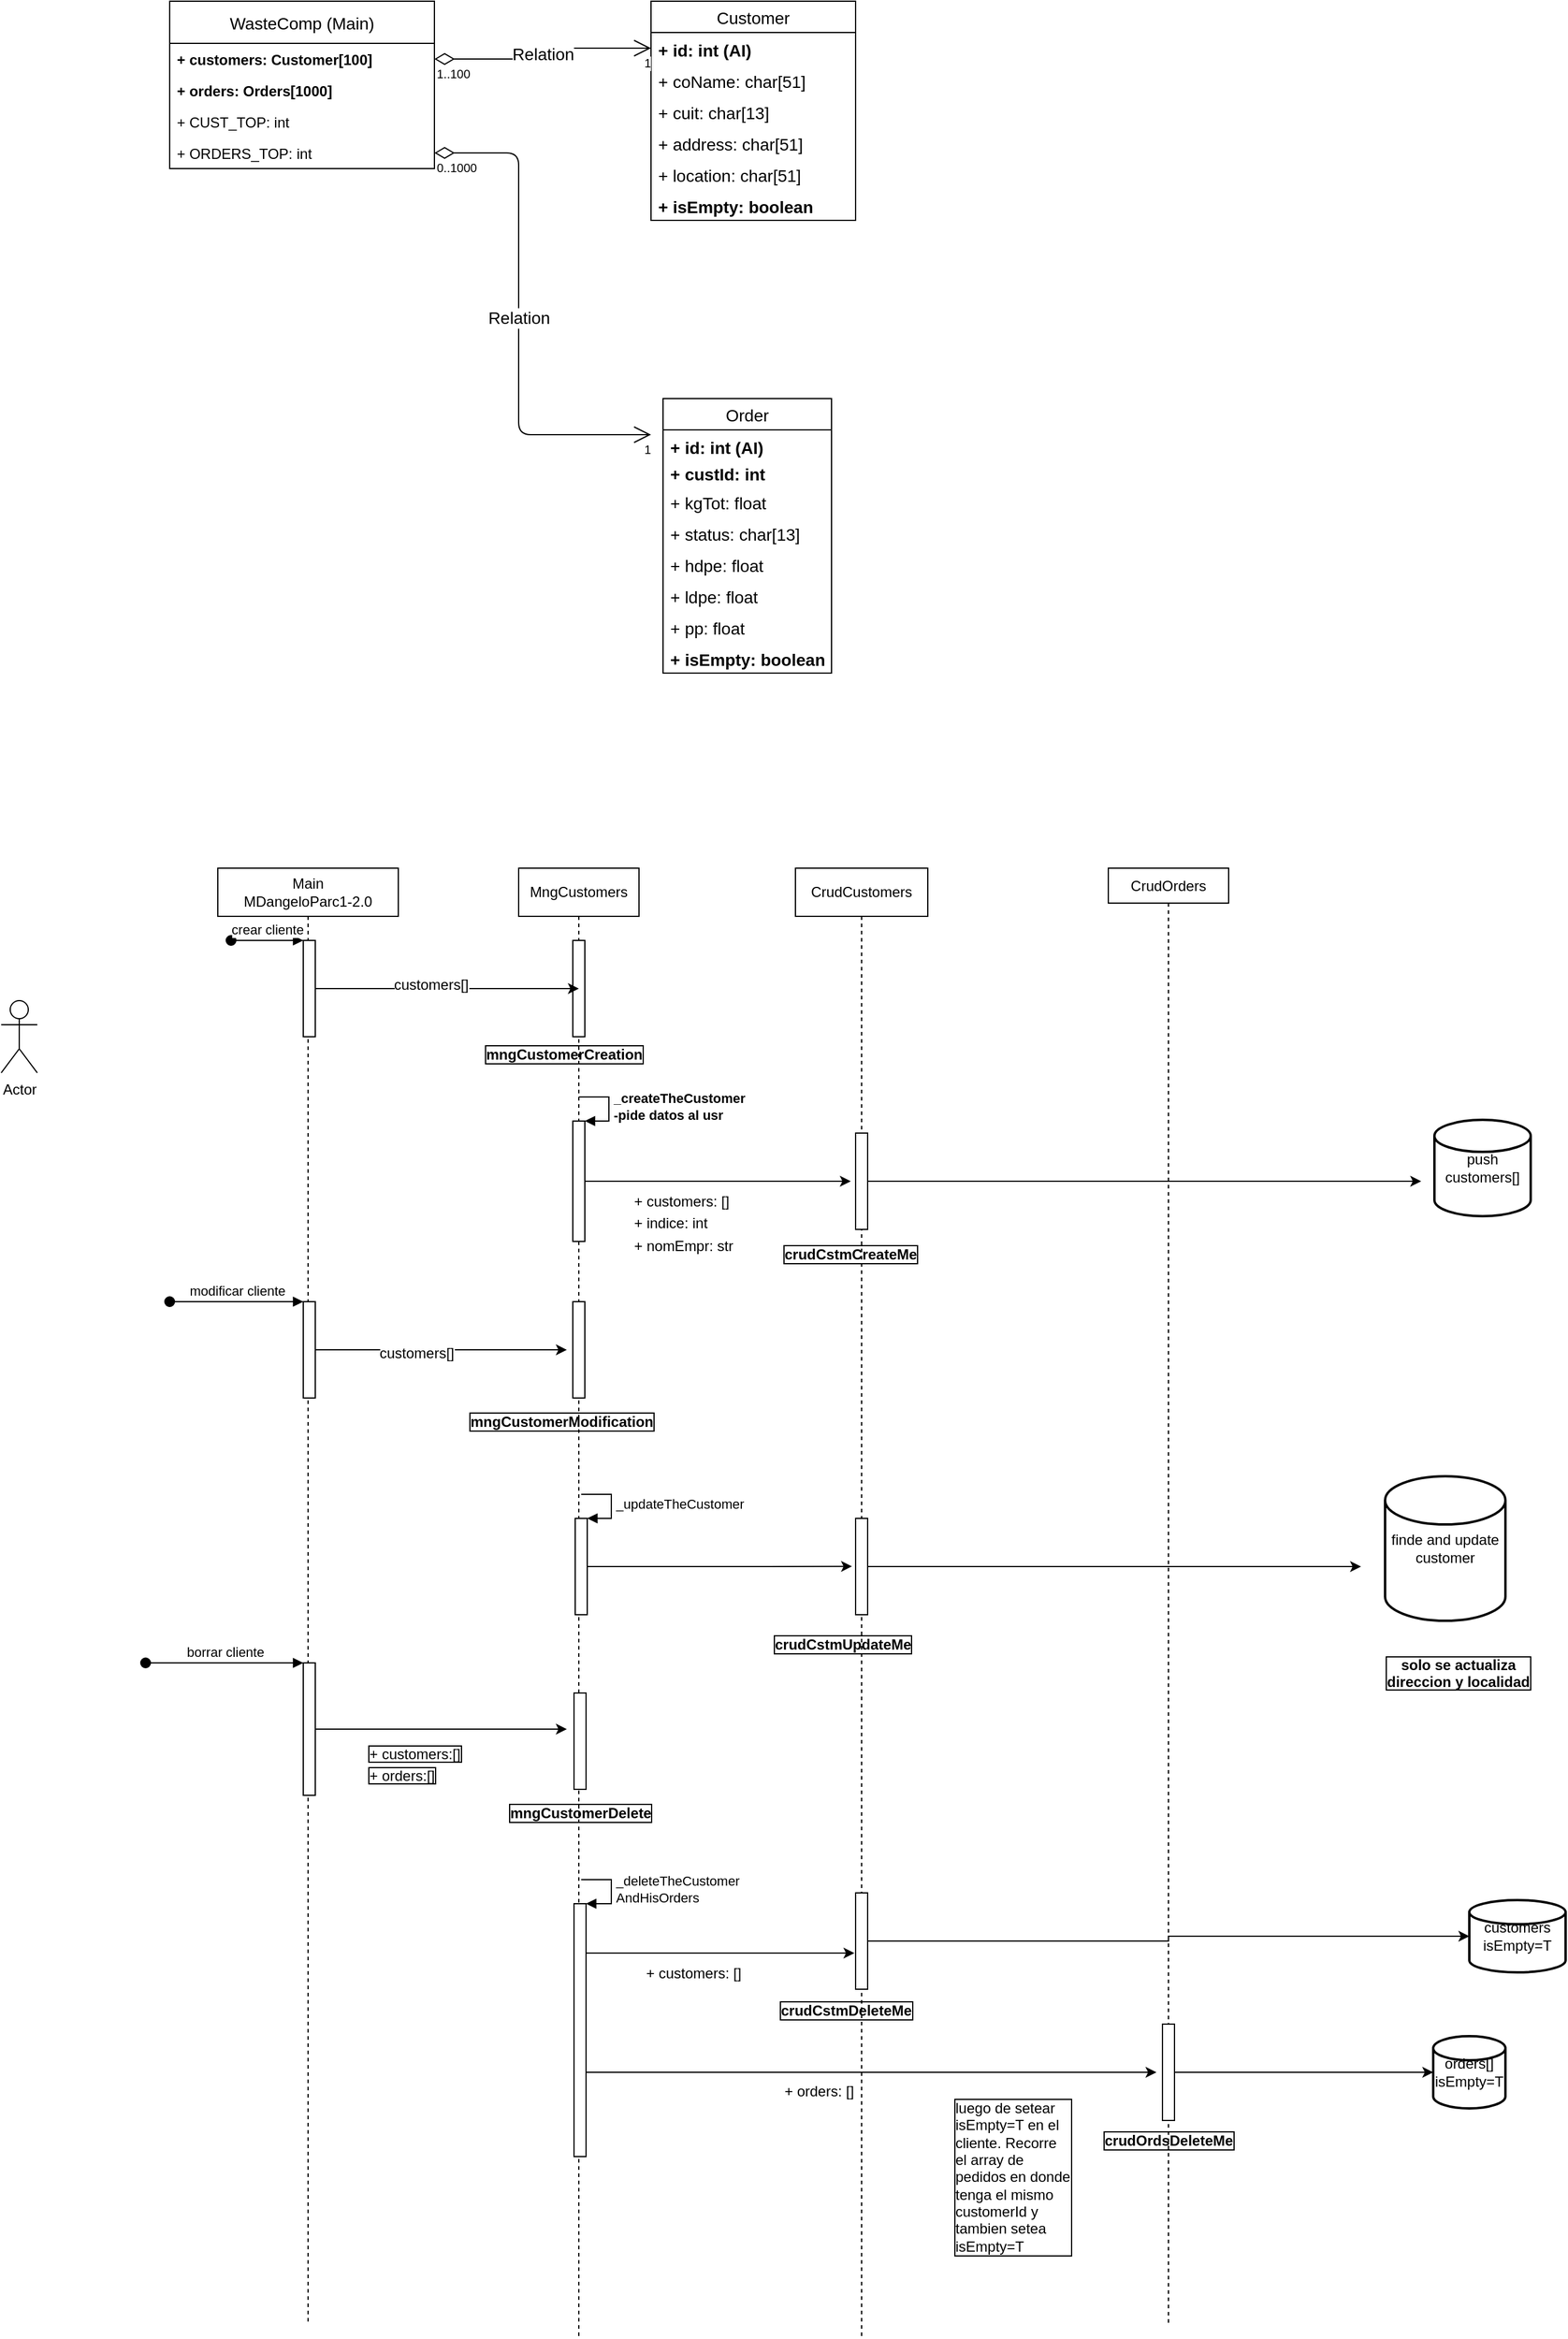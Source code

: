<mxfile version="12.1.1" type="device" pages="1"><diagram id="tvhbef5rvLbk4D0W4yx_" name="Page-1"><mxGraphModel dx="1274" dy="288" grid="1" gridSize="10" guides="1" tooltips="1" connect="1" arrows="1" fold="1" page="0" pageScale="1" pageWidth="827" pageHeight="1169" math="0" shadow="0"><root><mxCell id="0"/><mxCell id="1" parent="0"/><mxCell id="gU3GN5jXc_YUQkTVwKJc-1" value="Customer" style="swimlane;fontStyle=0;childLayout=stackLayout;horizontal=1;startSize=26;fillColor=none;horizontalStack=0;resizeParent=1;resizeParentMax=0;resizeLast=0;collapsible=1;marginBottom=0;fontSize=14;" parent="1" vertex="1"><mxGeometry x="-30" y="70" width="170" height="182" as="geometry"/></mxCell><mxCell id="gU3GN5jXc_YUQkTVwKJc-7" value="+ id: int (AI)" style="text;strokeColor=none;fillColor=none;align=left;verticalAlign=top;spacingLeft=4;spacingRight=4;overflow=hidden;rotatable=0;points=[[0,0.5],[1,0.5]];portConstraint=eastwest;fontSize=14;fontStyle=1" parent="gU3GN5jXc_YUQkTVwKJc-1" vertex="1"><mxGeometry y="26" width="170" height="26" as="geometry"/></mxCell><mxCell id="gU3GN5jXc_YUQkTVwKJc-2" value="+ coName: char[51]" style="text;strokeColor=none;fillColor=none;align=left;verticalAlign=top;spacingLeft=4;spacingRight=4;overflow=hidden;rotatable=0;points=[[0,0.5],[1,0.5]];portConstraint=eastwest;fontSize=14;" parent="gU3GN5jXc_YUQkTVwKJc-1" vertex="1"><mxGeometry y="52" width="170" height="26" as="geometry"/></mxCell><mxCell id="gU3GN5jXc_YUQkTVwKJc-3" value="+ cuit: char[13]" style="text;strokeColor=none;fillColor=none;align=left;verticalAlign=top;spacingLeft=4;spacingRight=4;overflow=hidden;rotatable=0;points=[[0,0.5],[1,0.5]];portConstraint=eastwest;fontSize=14;" parent="gU3GN5jXc_YUQkTVwKJc-1" vertex="1"><mxGeometry y="78" width="170" height="26" as="geometry"/></mxCell><mxCell id="gU3GN5jXc_YUQkTVwKJc-5" value="+ address: char[51]" style="text;strokeColor=none;fillColor=none;align=left;verticalAlign=top;spacingLeft=4;spacingRight=4;overflow=hidden;rotatable=0;points=[[0,0.5],[1,0.5]];portConstraint=eastwest;fontSize=14;" parent="gU3GN5jXc_YUQkTVwKJc-1" vertex="1"><mxGeometry y="104" width="170" height="26" as="geometry"/></mxCell><mxCell id="gU3GN5jXc_YUQkTVwKJc-6" value="+ location: char[51]" style="text;strokeColor=none;fillColor=none;align=left;verticalAlign=top;spacingLeft=4;spacingRight=4;overflow=hidden;rotatable=0;points=[[0,0.5],[1,0.5]];portConstraint=eastwest;fontSize=14;" parent="gU3GN5jXc_YUQkTVwKJc-1" vertex="1"><mxGeometry y="130" width="170" height="26" as="geometry"/></mxCell><mxCell id="gU3GN5jXc_YUQkTVwKJc-4" value="+ isEmpty: boolean" style="text;strokeColor=none;fillColor=none;align=left;verticalAlign=top;spacingLeft=4;spacingRight=4;overflow=hidden;rotatable=0;points=[[0,0.5],[1,0.5]];portConstraint=eastwest;fontSize=14;fontStyle=1" parent="gU3GN5jXc_YUQkTVwKJc-1" vertex="1"><mxGeometry y="156" width="170" height="26" as="geometry"/></mxCell><mxCell id="gU3GN5jXc_YUQkTVwKJc-8" value="Order" style="swimlane;fontStyle=0;childLayout=stackLayout;horizontal=1;startSize=26;fillColor=none;horizontalStack=0;resizeParent=1;resizeParentMax=0;resizeLast=0;collapsible=1;marginBottom=0;fontSize=14;" parent="1" vertex="1"><mxGeometry x="-20" y="400" width="140" height="228" as="geometry"/></mxCell><mxCell id="gU3GN5jXc_YUQkTVwKJc-9" value="+ id: int (AI)" style="text;strokeColor=none;fillColor=none;align=left;verticalAlign=top;spacingLeft=4;spacingRight=4;overflow=hidden;rotatable=0;points=[[0,0.5],[1,0.5]];portConstraint=eastwest;fontSize=14;fontStyle=1" parent="gU3GN5jXc_YUQkTVwKJc-8" vertex="1"><mxGeometry y="26" width="140" height="22" as="geometry"/></mxCell><mxCell id="gU3GN5jXc_YUQkTVwKJc-10" value="+ custId: int" style="text;strokeColor=none;fillColor=none;align=left;verticalAlign=top;spacingLeft=4;spacingRight=4;overflow=hidden;rotatable=0;points=[[0,0.5],[1,0.5]];portConstraint=eastwest;fontSize=14;fontStyle=1" parent="gU3GN5jXc_YUQkTVwKJc-8" vertex="1"><mxGeometry y="48" width="140" height="24" as="geometry"/></mxCell><mxCell id="gU3GN5jXc_YUQkTVwKJc-12" value="+ kgTot: float" style="text;strokeColor=none;fillColor=none;align=left;verticalAlign=top;spacingLeft=4;spacingRight=4;overflow=hidden;rotatable=0;points=[[0,0.5],[1,0.5]];portConstraint=eastwest;fontSize=14;" parent="gU3GN5jXc_YUQkTVwKJc-8" vertex="1"><mxGeometry y="72" width="140" height="26" as="geometry"/></mxCell><mxCell id="gU3GN5jXc_YUQkTVwKJc-13" value="+ status: char[13]" style="text;strokeColor=none;fillColor=none;align=left;verticalAlign=top;spacingLeft=4;spacingRight=4;overflow=hidden;rotatable=0;points=[[0,0.5],[1,0.5]];portConstraint=eastwest;fontSize=14;" parent="gU3GN5jXc_YUQkTVwKJc-8" vertex="1"><mxGeometry y="98" width="140" height="26" as="geometry"/></mxCell><mxCell id="nod5915pWBmwINb8wZ8P-1" value="+ hdpe: float" style="text;strokeColor=none;fillColor=none;align=left;verticalAlign=top;spacingLeft=4;spacingRight=4;overflow=hidden;rotatable=0;points=[[0,0.5],[1,0.5]];portConstraint=eastwest;fontSize=14;" vertex="1" parent="gU3GN5jXc_YUQkTVwKJc-8"><mxGeometry y="124" width="140" height="26" as="geometry"/></mxCell><mxCell id="nod5915pWBmwINb8wZ8P-2" value="+ ldpe: float" style="text;strokeColor=none;fillColor=none;align=left;verticalAlign=top;spacingLeft=4;spacingRight=4;overflow=hidden;rotatable=0;points=[[0,0.5],[1,0.5]];portConstraint=eastwest;fontSize=14;" vertex="1" parent="gU3GN5jXc_YUQkTVwKJc-8"><mxGeometry y="150" width="140" height="26" as="geometry"/></mxCell><mxCell id="nod5915pWBmwINb8wZ8P-3" value="+ pp: float" style="text;strokeColor=none;fillColor=none;align=left;verticalAlign=top;spacingLeft=4;spacingRight=4;overflow=hidden;rotatable=0;points=[[0,0.5],[1,0.5]];portConstraint=eastwest;fontSize=14;" vertex="1" parent="gU3GN5jXc_YUQkTVwKJc-8"><mxGeometry y="176" width="140" height="26" as="geometry"/></mxCell><mxCell id="gU3GN5jXc_YUQkTVwKJc-11" value="+ isEmpty: boolean" style="text;strokeColor=none;fillColor=none;align=left;verticalAlign=top;spacingLeft=4;spacingRight=4;overflow=hidden;rotatable=0;points=[[0,0.5],[1,0.5]];portConstraint=eastwest;fontSize=14;fontStyle=1" parent="gU3GN5jXc_YUQkTVwKJc-8" vertex="1"><mxGeometry y="202" width="140" height="26" as="geometry"/></mxCell><mxCell id="gU3GN5jXc_YUQkTVwKJc-17" value="WasteComp (Main)" style="swimlane;fontStyle=0;childLayout=stackLayout;horizontal=1;startSize=35;fillColor=none;horizontalStack=0;resizeParent=1;resizeParentMax=0;resizeLast=0;collapsible=1;marginBottom=0;fontSize=14;" parent="1" vertex="1"><mxGeometry x="-430" y="70" width="220" height="139" as="geometry"/></mxCell><mxCell id="gU3GN5jXc_YUQkTVwKJc-18" value="+ customers: Customer[100]" style="text;strokeColor=none;fillColor=none;align=left;verticalAlign=top;spacingLeft=4;spacingRight=4;overflow=hidden;rotatable=0;points=[[0,0.5],[1,0.5]];portConstraint=eastwest;fontStyle=1" parent="gU3GN5jXc_YUQkTVwKJc-17" vertex="1"><mxGeometry y="35" width="220" height="26" as="geometry"/></mxCell><mxCell id="gU3GN5jXc_YUQkTVwKJc-19" value="+ orders: Orders[1000]" style="text;strokeColor=none;fillColor=none;align=left;verticalAlign=top;spacingLeft=4;spacingRight=4;overflow=hidden;rotatable=0;points=[[0,0.5],[1,0.5]];portConstraint=eastwest;fontStyle=1" parent="gU3GN5jXc_YUQkTVwKJc-17" vertex="1"><mxGeometry y="61" width="220" height="26" as="geometry"/></mxCell><mxCell id="nod5915pWBmwINb8wZ8P-5" value="+ CUST_TOP: int" style="text;strokeColor=none;fillColor=none;align=left;verticalAlign=top;spacingLeft=4;spacingRight=4;overflow=hidden;rotatable=0;points=[[0,0.5],[1,0.5]];portConstraint=eastwest;" vertex="1" parent="gU3GN5jXc_YUQkTVwKJc-17"><mxGeometry y="87" width="220" height="26" as="geometry"/></mxCell><mxCell id="gU3GN5jXc_YUQkTVwKJc-20" value="+ ORDERS_TOP: int" style="text;strokeColor=none;fillColor=none;align=left;verticalAlign=top;spacingLeft=4;spacingRight=4;overflow=hidden;rotatable=0;points=[[0,0.5],[1,0.5]];portConstraint=eastwest;" parent="gU3GN5jXc_YUQkTVwKJc-17" vertex="1"><mxGeometry y="113" width="220" height="26" as="geometry"/></mxCell><mxCell id="gU3GN5jXc_YUQkTVwKJc-21" value="Relation" style="endArrow=open;html=1;endSize=12;startArrow=diamondThin;startSize=14;startFill=0;edgeStyle=orthogonalEdgeStyle;fontSize=14;entryX=0;entryY=0.5;entryDx=0;entryDy=0;" parent="1" source="gU3GN5jXc_YUQkTVwKJc-18" target="gU3GN5jXc_YUQkTVwKJc-7" edge="1"><mxGeometry relative="1" as="geometry"><mxPoint x="-180" y="109" as="sourcePoint"/><mxPoint x="-40" y="109" as="targetPoint"/></mxGeometry></mxCell><mxCell id="gU3GN5jXc_YUQkTVwKJc-22" value="1..100" style="resizable=0;html=1;align=left;verticalAlign=top;labelBackgroundColor=#ffffff;fontSize=10;" parent="gU3GN5jXc_YUQkTVwKJc-21" connectable="0" vertex="1"><mxGeometry x="-1" relative="1" as="geometry"/></mxCell><mxCell id="gU3GN5jXc_YUQkTVwKJc-23" value="1" style="resizable=0;html=1;align=right;verticalAlign=top;labelBackgroundColor=#ffffff;fontSize=10;" parent="gU3GN5jXc_YUQkTVwKJc-21" connectable="0" vertex="1"><mxGeometry x="1" relative="1" as="geometry"/></mxCell><mxCell id="gU3GN5jXc_YUQkTVwKJc-34" value="Relation" style="endArrow=open;html=1;endSize=12;startArrow=diamondThin;startSize=14;startFill=0;edgeStyle=orthogonalEdgeStyle;fontSize=14;" parent="1" source="gU3GN5jXc_YUQkTVwKJc-20" edge="1"><mxGeometry relative="1" as="geometry"><mxPoint x="-180" y="161" as="sourcePoint"/><mxPoint x="-30" y="430" as="targetPoint"/><Array as="points"><mxPoint x="-140" y="196"/><mxPoint x="-140" y="430"/></Array></mxGeometry></mxCell><mxCell id="gU3GN5jXc_YUQkTVwKJc-35" value="0..1000" style="resizable=0;html=1;align=left;verticalAlign=top;labelBackgroundColor=#ffffff;fontSize=10;" parent="gU3GN5jXc_YUQkTVwKJc-34" connectable="0" vertex="1"><mxGeometry x="-1" relative="1" as="geometry"/></mxCell><mxCell id="gU3GN5jXc_YUQkTVwKJc-36" value="1" style="resizable=0;html=1;align=right;verticalAlign=top;labelBackgroundColor=#ffffff;fontSize=10;" parent="gU3GN5jXc_YUQkTVwKJc-34" connectable="0" vertex="1"><mxGeometry x="1" relative="1" as="geometry"/></mxCell><mxCell id="nod5915pWBmwINb8wZ8P-9" value="Main&lt;br&gt;MDangeloParc1-2.0" style="shape=umlLifeline;perimeter=lifelinePerimeter;whiteSpace=wrap;html=1;container=1;collapsible=0;recursiveResize=0;outlineConnect=0;" vertex="1" parent="1"><mxGeometry x="-390" y="790" width="150" height="1210" as="geometry"/></mxCell><mxCell id="nod5915pWBmwINb8wZ8P-10" value="" style="html=1;points=[];perimeter=orthogonalPerimeter;" vertex="1" parent="nod5915pWBmwINb8wZ8P-9"><mxGeometry x="71" y="60" width="10" height="80" as="geometry"/></mxCell><mxCell id="nod5915pWBmwINb8wZ8P-11" value="crear cliente" style="html=1;verticalAlign=bottom;startArrow=oval;endArrow=block;startSize=8;" edge="1" target="nod5915pWBmwINb8wZ8P-10" parent="nod5915pWBmwINb8wZ8P-9"><mxGeometry relative="1" as="geometry"><mxPoint x="11" y="60" as="sourcePoint"/></mxGeometry></mxCell><mxCell id="nod5915pWBmwINb8wZ8P-45" value="" style="html=1;points=[];perimeter=orthogonalPerimeter;" vertex="1" parent="nod5915pWBmwINb8wZ8P-9"><mxGeometry x="71" y="360" width="10" height="80" as="geometry"/></mxCell><mxCell id="nod5915pWBmwINb8wZ8P-46" value="modificar cliente" style="html=1;verticalAlign=bottom;startArrow=oval;endArrow=block;startSize=8;" edge="1" target="nod5915pWBmwINb8wZ8P-45" parent="nod5915pWBmwINb8wZ8P-9"><mxGeometry relative="1" as="geometry"><mxPoint x="-40" y="360" as="sourcePoint"/></mxGeometry></mxCell><mxCell id="nod5915pWBmwINb8wZ8P-65" value="" style="html=1;points=[];perimeter=orthogonalPerimeter;" vertex="1" parent="nod5915pWBmwINb8wZ8P-9"><mxGeometry x="71" y="660" width="10" height="110" as="geometry"/></mxCell><mxCell id="nod5915pWBmwINb8wZ8P-66" value="borrar cliente" style="html=1;verticalAlign=bottom;startArrow=oval;endArrow=block;startSize=8;" edge="1" target="nod5915pWBmwINb8wZ8P-65" parent="nod5915pWBmwINb8wZ8P-9"><mxGeometry relative="1" as="geometry"><mxPoint x="-60" y="660" as="sourcePoint"/></mxGeometry></mxCell><mxCell id="nod5915pWBmwINb8wZ8P-12" value="MngCustomers" style="shape=umlLifeline;perimeter=lifelinePerimeter;whiteSpace=wrap;html=1;container=1;collapsible=0;recursiveResize=0;outlineConnect=0;" vertex="1" parent="1"><mxGeometry x="-140" y="790" width="100" height="1220" as="geometry"/></mxCell><mxCell id="nod5915pWBmwINb8wZ8P-13" value="" style="html=1;points=[];perimeter=orthogonalPerimeter;" vertex="1" parent="nod5915pWBmwINb8wZ8P-12"><mxGeometry x="45" y="60" width="10" height="80" as="geometry"/></mxCell><mxCell id="nod5915pWBmwINb8wZ8P-30" value="" style="html=1;points=[];perimeter=orthogonalPerimeter;" vertex="1" parent="nod5915pWBmwINb8wZ8P-12"><mxGeometry x="45" y="210" width="10" height="100" as="geometry"/></mxCell><mxCell id="nod5915pWBmwINb8wZ8P-31" value="_createTheCustomer&lt;br&gt;-pide datos al usr" style="edgeStyle=orthogonalEdgeStyle;html=1;align=left;spacingLeft=2;endArrow=block;rounded=0;entryX=1;entryY=0;fontStyle=1" edge="1" target="nod5915pWBmwINb8wZ8P-30" parent="nod5915pWBmwINb8wZ8P-12"><mxGeometry relative="1" as="geometry"><mxPoint x="50" y="190" as="sourcePoint"/><Array as="points"><mxPoint x="75" y="190"/></Array></mxGeometry></mxCell><mxCell id="nod5915pWBmwINb8wZ8P-49" value="" style="html=1;points=[];perimeter=orthogonalPerimeter;" vertex="1" parent="nod5915pWBmwINb8wZ8P-12"><mxGeometry x="45" y="360" width="10" height="80" as="geometry"/></mxCell><mxCell id="nod5915pWBmwINb8wZ8P-54" value="" style="html=1;points=[];perimeter=orthogonalPerimeter;" vertex="1" parent="nod5915pWBmwINb8wZ8P-12"><mxGeometry x="47" y="540" width="10" height="80" as="geometry"/></mxCell><mxCell id="nod5915pWBmwINb8wZ8P-55" value="_updateTheCustomer" style="edgeStyle=orthogonalEdgeStyle;html=1;align=left;spacingLeft=2;endArrow=block;rounded=0;entryX=1;entryY=0;" edge="1" target="nod5915pWBmwINb8wZ8P-54" parent="nod5915pWBmwINb8wZ8P-12"><mxGeometry relative="1" as="geometry"><mxPoint x="52" y="520" as="sourcePoint"/><Array as="points"><mxPoint x="77" y="520"/></Array></mxGeometry></mxCell><mxCell id="nod5915pWBmwINb8wZ8P-67" value="" style="html=1;points=[];perimeter=orthogonalPerimeter;" vertex="1" parent="nod5915pWBmwINb8wZ8P-12"><mxGeometry x="46" y="685" width="10" height="80" as="geometry"/></mxCell><mxCell id="nod5915pWBmwINb8wZ8P-83" value="" style="html=1;points=[];perimeter=orthogonalPerimeter;" vertex="1" parent="nod5915pWBmwINb8wZ8P-12"><mxGeometry x="46" y="860" width="10" height="210" as="geometry"/></mxCell><mxCell id="nod5915pWBmwINb8wZ8P-84" value="_deleteTheCustomer&lt;br&gt;AndHisOrders" style="edgeStyle=orthogonalEdgeStyle;html=1;align=left;spacingLeft=2;endArrow=block;rounded=0;entryX=1;entryY=0;" edge="1" target="nod5915pWBmwINb8wZ8P-83" parent="nod5915pWBmwINb8wZ8P-12"><mxGeometry relative="1" as="geometry"><mxPoint x="52" y="840" as="sourcePoint"/><Array as="points"><mxPoint x="77" y="840"/></Array></mxGeometry></mxCell><mxCell id="nod5915pWBmwINb8wZ8P-15" style="edgeStyle=orthogonalEdgeStyle;rounded=0;orthogonalLoop=1;jettySize=auto;html=1;entryX=0.5;entryY=0.5;entryDx=0;entryDy=0;entryPerimeter=0;" edge="1" parent="1" source="nod5915pWBmwINb8wZ8P-10" target="nod5915pWBmwINb8wZ8P-13"><mxGeometry relative="1" as="geometry"/></mxCell><mxCell id="nod5915pWBmwINb8wZ8P-16" value="customers[]" style="text;html=1;resizable=0;points=[];align=center;verticalAlign=middle;labelBackgroundColor=#ffffff;" vertex="1" connectable="0" parent="nod5915pWBmwINb8wZ8P-15"><mxGeometry x="-0.123" y="3" relative="1" as="geometry"><mxPoint as="offset"/></mxGeometry></mxCell><mxCell id="nod5915pWBmwINb8wZ8P-17" value="mngCustomerCreation" style="text;html=1;fontStyle=1;labelBorderColor=#000000;" vertex="1" parent="1"><mxGeometry x="-170" y="930" width="160" height="30" as="geometry"/></mxCell><mxCell id="nod5915pWBmwINb8wZ8P-25" value="CrudCustomers" style="shape=umlLifeline;perimeter=lifelinePerimeter;whiteSpace=wrap;html=1;container=1;collapsible=0;recursiveResize=0;outlineConnect=0;" vertex="1" parent="1"><mxGeometry x="90" y="790" width="110" height="1220" as="geometry"/></mxCell><mxCell id="nod5915pWBmwINb8wZ8P-33" value="" style="html=1;points=[];perimeter=orthogonalPerimeter;" vertex="1" parent="nod5915pWBmwINb8wZ8P-25"><mxGeometry x="50" y="220" width="10" height="80" as="geometry"/></mxCell><mxCell id="nod5915pWBmwINb8wZ8P-56" value="" style="html=1;points=[];perimeter=orthogonalPerimeter;" vertex="1" parent="nod5915pWBmwINb8wZ8P-25"><mxGeometry x="50" y="540" width="10" height="80" as="geometry"/></mxCell><mxCell id="nod5915pWBmwINb8wZ8P-87" value="" style="html=1;points=[];perimeter=orthogonalPerimeter;" vertex="1" parent="nod5915pWBmwINb8wZ8P-25"><mxGeometry x="50" y="851" width="10" height="80" as="geometry"/></mxCell><mxCell id="nod5915pWBmwINb8wZ8P-32" style="edgeStyle=orthogonalEdgeStyle;rounded=0;orthogonalLoop=1;jettySize=auto;html=1;entryX=-0.4;entryY=0.5;entryDx=0;entryDy=0;entryPerimeter=0;" edge="1" parent="1" source="nod5915pWBmwINb8wZ8P-30" target="nod5915pWBmwINb8wZ8P-33"><mxGeometry relative="1" as="geometry"><mxPoint x="100" y="1050" as="targetPoint"/></mxGeometry></mxCell><mxCell id="nod5915pWBmwINb8wZ8P-34" value="crudCstmCreateMe" style="text;html=1;fontStyle=1;labelBorderColor=#000000;" vertex="1" parent="1"><mxGeometry x="78" y="1096" width="150" height="30" as="geometry"/></mxCell><mxCell id="nod5915pWBmwINb8wZ8P-37" value="+ customers: []" style="text;strokeColor=none;fillColor=none;align=left;verticalAlign=top;spacingLeft=4;spacingRight=4;overflow=hidden;rotatable=0;points=[[0,0.5],[1,0.5]];portConstraint=eastwest;" vertex="1" parent="1"><mxGeometry x="-50" y="1053" width="114" height="26" as="geometry"/></mxCell><mxCell id="nod5915pWBmwINb8wZ8P-38" value="+ indice: int" style="text;strokeColor=none;fillColor=none;align=left;verticalAlign=top;spacingLeft=4;spacingRight=4;overflow=hidden;rotatable=0;points=[[0,0.5],[1,0.5]];portConstraint=eastwest;" vertex="1" parent="1"><mxGeometry x="-50" y="1071" width="114" height="26" as="geometry"/></mxCell><mxCell id="nod5915pWBmwINb8wZ8P-39" value="+ nomEmpr: str" style="text;strokeColor=none;fillColor=none;align=left;verticalAlign=top;spacingLeft=4;spacingRight=4;overflow=hidden;rotatable=0;points=[[0,0.5],[1,0.5]];portConstraint=eastwest;" vertex="1" parent="1"><mxGeometry x="-50" y="1090" width="114" height="26" as="geometry"/></mxCell><mxCell id="nod5915pWBmwINb8wZ8P-40" style="edgeStyle=orthogonalEdgeStyle;rounded=0;orthogonalLoop=1;jettySize=auto;html=1;" edge="1" parent="1" source="nod5915pWBmwINb8wZ8P-33"><mxGeometry relative="1" as="geometry"><mxPoint x="610" y="1050" as="targetPoint"/></mxGeometry></mxCell><mxCell id="nod5915pWBmwINb8wZ8P-41" value="push&lt;br&gt;customers[]" style="strokeWidth=2;html=1;shape=mxgraph.flowchart.database;whiteSpace=wrap;" vertex="1" parent="1"><mxGeometry x="621" y="999" width="80" height="80" as="geometry"/></mxCell><mxCell id="nod5915pWBmwINb8wZ8P-42" value="Actor" style="shape=umlActor;verticalLabelPosition=bottom;labelBackgroundColor=#ffffff;verticalAlign=top;html=1;" vertex="1" parent="1"><mxGeometry x="-570" y="900" width="30" height="60" as="geometry"/></mxCell><mxCell id="nod5915pWBmwINb8wZ8P-50" value="mngCustomerModification" style="text;html=1;labelBorderColor=#000000;fontStyle=1" vertex="1" parent="1"><mxGeometry x="-183" y="1235" width="190" height="30" as="geometry"/></mxCell><mxCell id="nod5915pWBmwINb8wZ8P-51" style="edgeStyle=orthogonalEdgeStyle;rounded=0;orthogonalLoop=1;jettySize=auto;html=1;" edge="1" parent="1" source="nod5915pWBmwINb8wZ8P-45"><mxGeometry relative="1" as="geometry"><mxPoint x="-100" y="1190" as="targetPoint"/><Array as="points"><mxPoint x="-210" y="1190"/><mxPoint x="-210" y="1190"/></Array></mxGeometry></mxCell><mxCell id="nod5915pWBmwINb8wZ8P-52" value="customers[]" style="text;html=1;resizable=0;points=[];align=center;verticalAlign=middle;labelBackgroundColor=#ffffff;" vertex="1" connectable="0" parent="nod5915pWBmwINb8wZ8P-51"><mxGeometry x="-0.053" y="-16" relative="1" as="geometry"><mxPoint x="-15" y="-13" as="offset"/></mxGeometry></mxCell><mxCell id="nod5915pWBmwINb8wZ8P-57" value="crudCstmUpdateMe" style="text;html=1;labelBorderColor=#000000;fontStyle=1" vertex="1" parent="1"><mxGeometry x="70" y="1420" width="150" height="30" as="geometry"/></mxCell><mxCell id="nod5915pWBmwINb8wZ8P-58" style="edgeStyle=orthogonalEdgeStyle;rounded=0;orthogonalLoop=1;jettySize=auto;html=1;entryX=-0.3;entryY=0.498;entryDx=0;entryDy=0;entryPerimeter=0;" edge="1" parent="1" source="nod5915pWBmwINb8wZ8P-54" target="nod5915pWBmwINb8wZ8P-56"><mxGeometry relative="1" as="geometry"/></mxCell><mxCell id="nod5915pWBmwINb8wZ8P-59" value="&lt;div&gt;finde and update&lt;/div&gt;&lt;div&gt;customer&lt;br&gt;&lt;/div&gt;" style="strokeWidth=2;html=1;shape=mxgraph.flowchart.database;whiteSpace=wrap;verticalAlign=middle;" vertex="1" parent="1"><mxGeometry x="580" y="1295" width="100" height="120" as="geometry"/></mxCell><mxCell id="nod5915pWBmwINb8wZ8P-60" style="edgeStyle=orthogonalEdgeStyle;rounded=0;orthogonalLoop=1;jettySize=auto;html=1;" edge="1" parent="1" source="nod5915pWBmwINb8wZ8P-56"><mxGeometry relative="1" as="geometry"><mxPoint x="560" y="1370" as="targetPoint"/></mxGeometry></mxCell><mxCell id="nod5915pWBmwINb8wZ8P-64" value="solo se actualiza &#xA;direccion y localidad" style="text;align=center;fontStyle=1;verticalAlign=middle;spacingLeft=3;spacingRight=3;strokeColor=none;rotatable=0;points=[[0,0.5],[1,0.5]];portConstraint=eastwest;labelBorderColor=#000000;" vertex="1" parent="1"><mxGeometry x="601" y="1445" width="80" height="26" as="geometry"/></mxCell><mxCell id="nod5915pWBmwINb8wZ8P-78" value="mngCustomerDelete" style="text;html=1;labelBorderColor=#000000;fontStyle=1" vertex="1" parent="1"><mxGeometry x="-150" y="1560" width="150" height="30" as="geometry"/></mxCell><mxCell id="nod5915pWBmwINb8wZ8P-79" style="edgeStyle=orthogonalEdgeStyle;rounded=0;orthogonalLoop=1;jettySize=auto;html=1;" edge="1" parent="1" source="nod5915pWBmwINb8wZ8P-65"><mxGeometry relative="1" as="geometry"><mxPoint x="-100" y="1505" as="targetPoint"/></mxGeometry></mxCell><mxCell id="nod5915pWBmwINb8wZ8P-81" value="+ customers:[]" style="text;strokeColor=none;fillColor=none;align=left;verticalAlign=top;spacingLeft=4;spacingRight=4;overflow=hidden;rotatable=0;points=[[0,0.5],[1,0.5]];portConstraint=eastwest;labelBorderColor=#000000;" vertex="1" parent="1"><mxGeometry x="-270" y="1512" width="100" height="26" as="geometry"/></mxCell><mxCell id="nod5915pWBmwINb8wZ8P-82" value="+ orders:[]" style="text;strokeColor=none;fillColor=none;align=left;verticalAlign=top;spacingLeft=4;spacingRight=4;overflow=hidden;rotatable=0;points=[[0,0.5],[1,0.5]];portConstraint=eastwest;labelBorderColor=#000000;" vertex="1" parent="1"><mxGeometry x="-270" y="1530" width="100" height="26" as="geometry"/></mxCell><mxCell id="nod5915pWBmwINb8wZ8P-89" value="crudCstmDeleteMe" style="text;html=1;fontStyle=1;labelBorderColor=#000000;" vertex="1" parent="1"><mxGeometry x="75" y="1724" width="140" height="30" as="geometry"/></mxCell><mxCell id="nod5915pWBmwINb8wZ8P-90" value="CrudOrders" style="shape=umlLifeline;perimeter=lifelinePerimeter;whiteSpace=wrap;html=1;container=1;collapsible=0;recursiveResize=0;outlineConnect=0;size=29;" vertex="1" parent="1"><mxGeometry x="350" y="790" width="100" height="1210" as="geometry"/></mxCell><mxCell id="nod5915pWBmwINb8wZ8P-91" value="" style="html=1;points=[];perimeter=orthogonalPerimeter;" vertex="1" parent="nod5915pWBmwINb8wZ8P-90"><mxGeometry x="45" y="960" width="10" height="80" as="geometry"/></mxCell><mxCell id="nod5915pWBmwINb8wZ8P-92" value="crudOrdsDeleteMe" style="text;html=1;labelBorderColor=#000000;fontStyle=1" vertex="1" parent="1"><mxGeometry x="344" y="1832" width="110" height="30" as="geometry"/></mxCell><mxCell id="nod5915pWBmwINb8wZ8P-93" style="edgeStyle=orthogonalEdgeStyle;rounded=0;orthogonalLoop=1;jettySize=auto;html=1;entryX=-0.1;entryY=0.625;entryDx=0;entryDy=0;entryPerimeter=0;" edge="1" parent="1" source="nod5915pWBmwINb8wZ8P-83" target="nod5915pWBmwINb8wZ8P-87"><mxGeometry relative="1" as="geometry"><Array as="points"><mxPoint x="-30" y="1691"/><mxPoint x="-30" y="1691"/></Array></mxGeometry></mxCell><mxCell id="nod5915pWBmwINb8wZ8P-94" style="edgeStyle=orthogonalEdgeStyle;rounded=0;orthogonalLoop=1;jettySize=auto;html=1;" edge="1" parent="1" source="nod5915pWBmwINb8wZ8P-83"><mxGeometry relative="1" as="geometry"><mxPoint x="390" y="1790" as="targetPoint"/><Array as="points"><mxPoint x="-40" y="1790"/><mxPoint x="-40" y="1790"/></Array></mxGeometry></mxCell><mxCell id="nod5915pWBmwINb8wZ8P-96" value="+ customers: []" style="text;strokeColor=none;fillColor=none;align=left;verticalAlign=top;spacingLeft=4;spacingRight=4;overflow=hidden;rotatable=0;points=[[0,0.5],[1,0.5]];portConstraint=eastwest;" vertex="1" parent="1"><mxGeometry x="-40" y="1694" width="110" height="26" as="geometry"/></mxCell><mxCell id="nod5915pWBmwINb8wZ8P-97" value="+ orders: []" style="text;strokeColor=none;fillColor=none;align=left;verticalAlign=top;spacingLeft=4;spacingRight=4;overflow=hidden;rotatable=0;points=[[0,0.5],[1,0.5]];portConstraint=eastwest;" vertex="1" parent="1"><mxGeometry x="75" y="1792" width="100" height="26" as="geometry"/></mxCell><mxCell id="nod5915pWBmwINb8wZ8P-98" style="edgeStyle=orthogonalEdgeStyle;rounded=0;orthogonalLoop=1;jettySize=auto;html=1;" edge="1" parent="1" source="nod5915pWBmwINb8wZ8P-87" target="nod5915pWBmwINb8wZ8P-99"><mxGeometry relative="1" as="geometry"><mxPoint x="600" y="1681" as="targetPoint"/></mxGeometry></mxCell><mxCell id="nod5915pWBmwINb8wZ8P-99" value="customers&lt;br&gt;isEmpty=T" style="strokeWidth=2;html=1;shape=mxgraph.flowchart.database;whiteSpace=wrap;" vertex="1" parent="1"><mxGeometry x="650" y="1647" width="80" height="60" as="geometry"/></mxCell><mxCell id="nod5915pWBmwINb8wZ8P-100" style="edgeStyle=orthogonalEdgeStyle;rounded=0;orthogonalLoop=1;jettySize=auto;html=1;" edge="1" parent="1" source="nod5915pWBmwINb8wZ8P-91" target="nod5915pWBmwINb8wZ8P-101"><mxGeometry relative="1" as="geometry"><mxPoint x="650.0" y="1790" as="targetPoint"/></mxGeometry></mxCell><mxCell id="nod5915pWBmwINb8wZ8P-101" value="orders[]&lt;br&gt;isEmpty=T" style="strokeWidth=2;html=1;shape=mxgraph.flowchart.database;whiteSpace=wrap;" vertex="1" parent="1"><mxGeometry x="620.0" y="1760" width="60" height="60" as="geometry"/></mxCell><mxCell id="nod5915pWBmwINb8wZ8P-102" value="luego de setear isEmpty=T en el cliente. Recorre el array de pedidos en donde tenga el mismo customerId y tambien setea isEmpty=T" style="text;html=1;strokeColor=none;fillColor=none;align=left;verticalAlign=middle;whiteSpace=wrap;rounded=0;labelBorderColor=#000000;" vertex="1" parent="1"><mxGeometry x="220" y="1867" width="100" height="20" as="geometry"/></mxCell></root></mxGraphModel></diagram></mxfile>